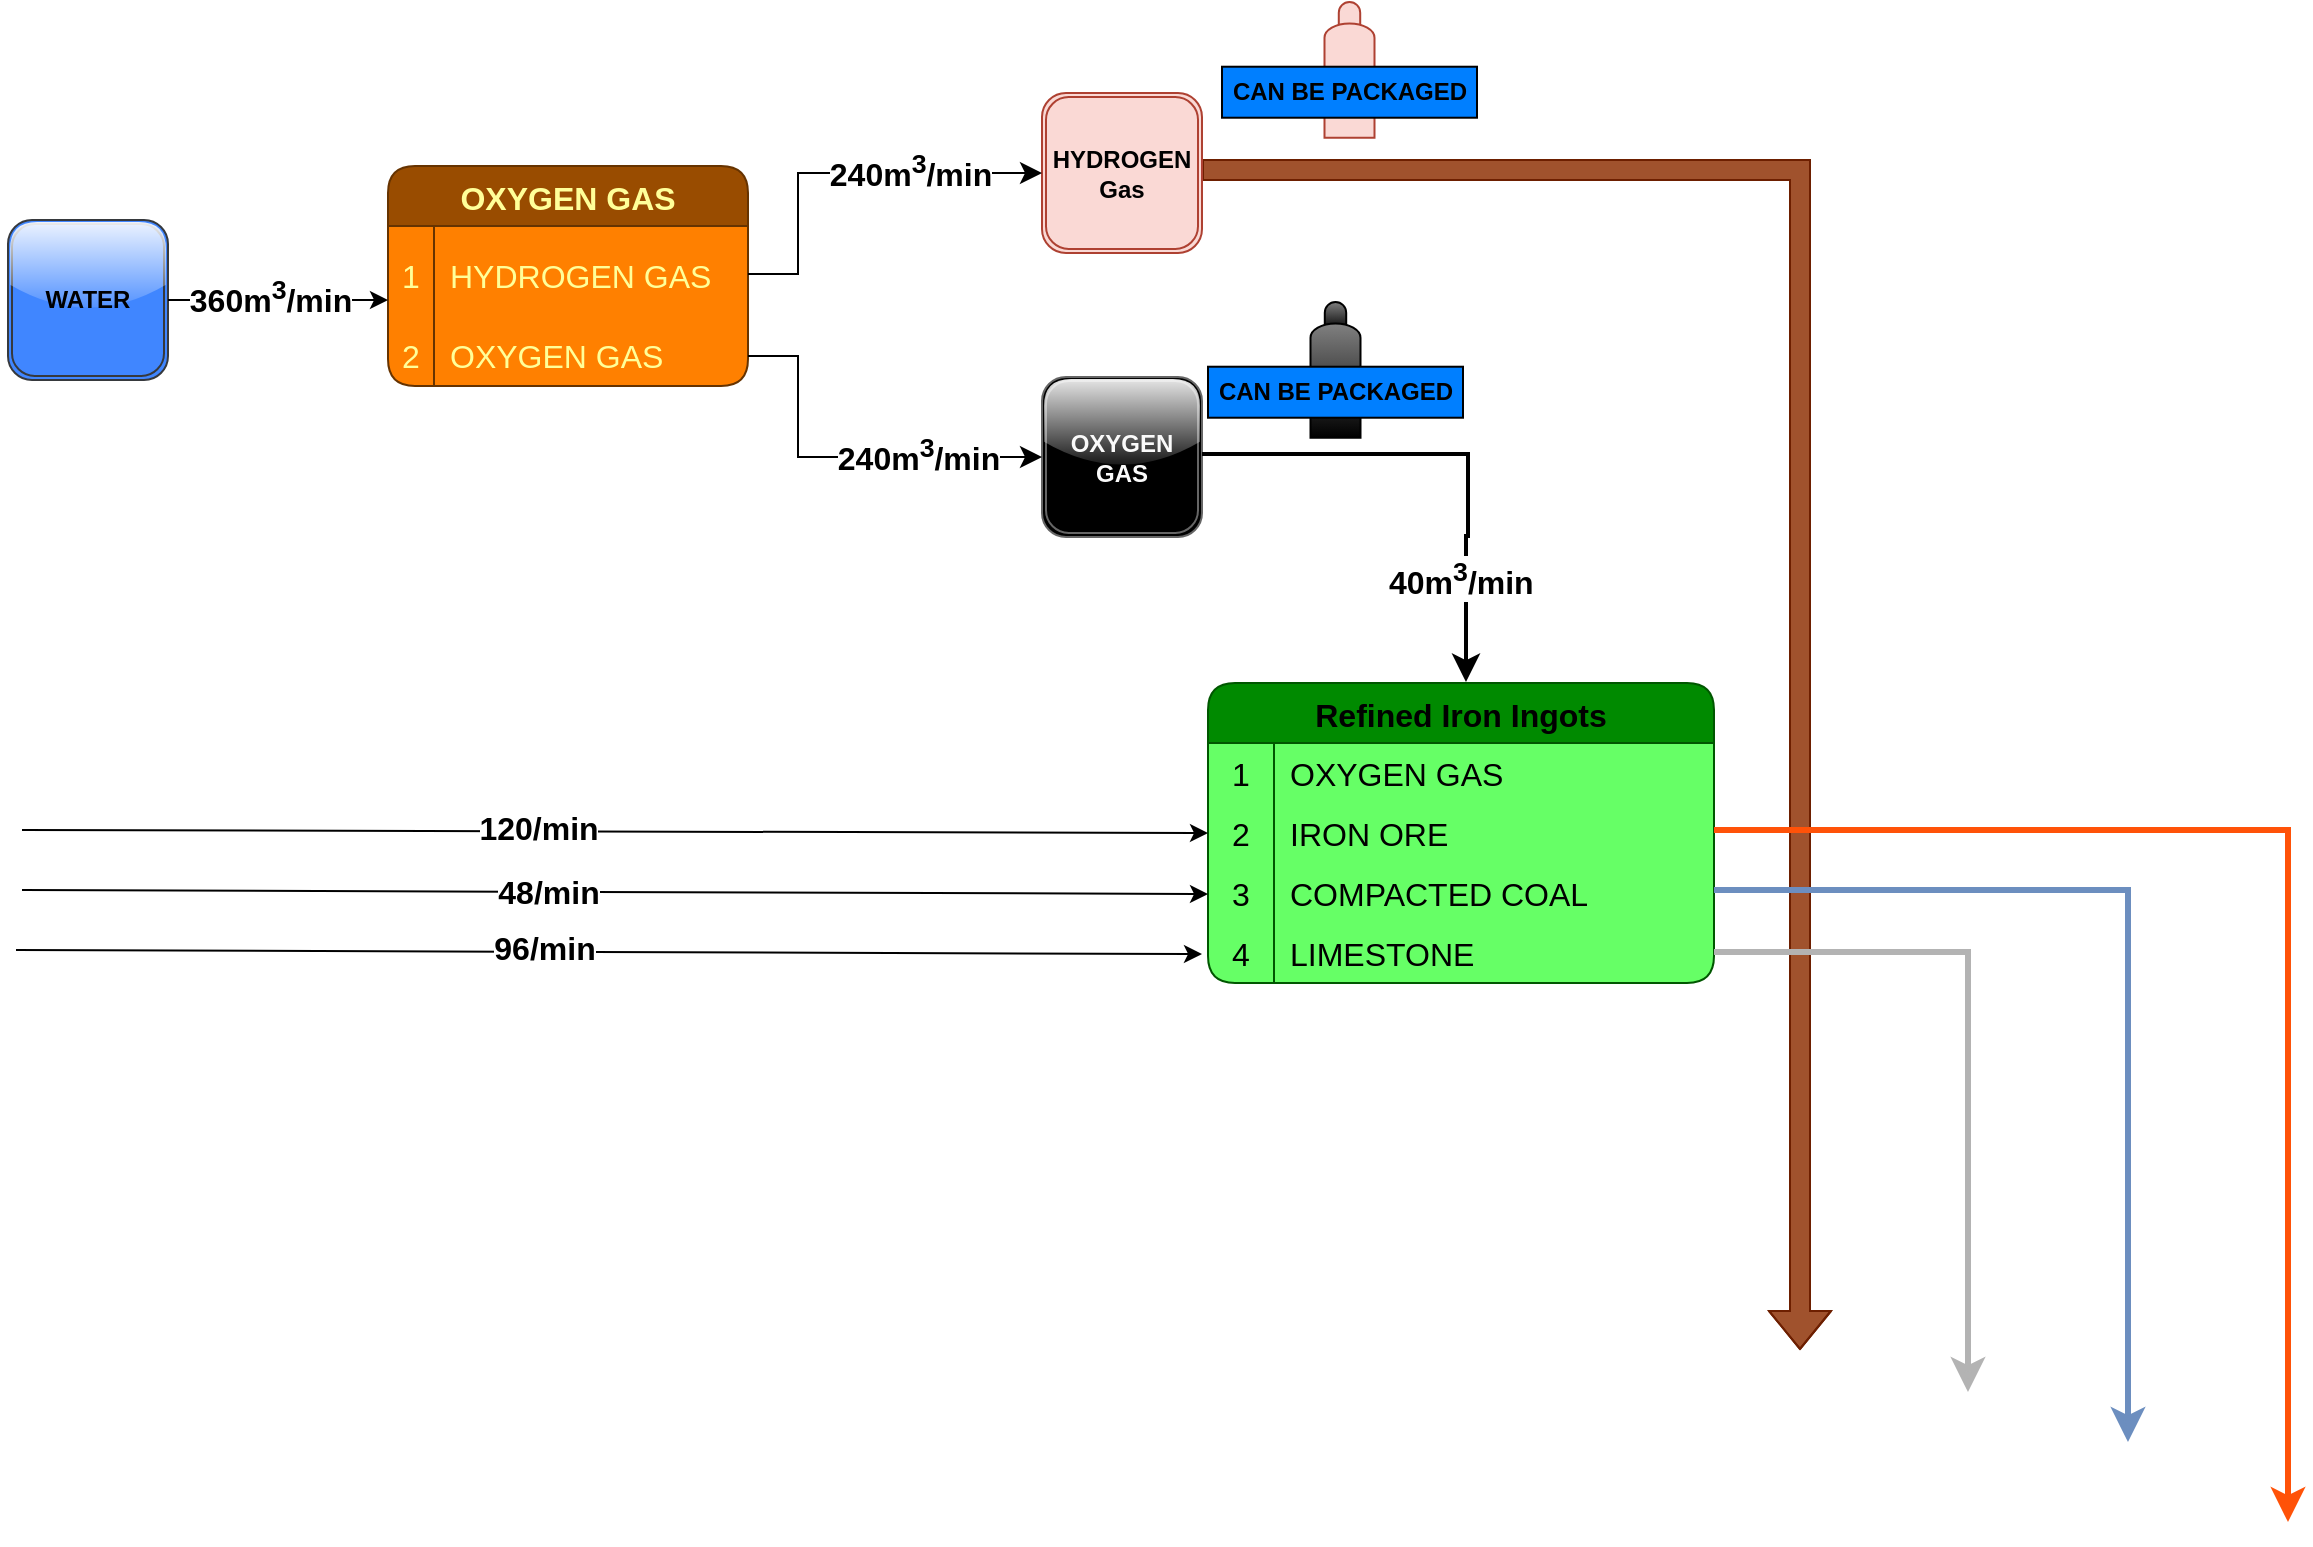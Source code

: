 <mxfile version="22.1.7" type="github">
  <diagram name="Page-1" id="c7558073-3199-34d8-9f00-42111426c3f3">
    <mxGraphModel dx="2634" dy="758" grid="1" gridSize="10" guides="1" tooltips="1" connect="1" arrows="1" fold="1" page="1" pageScale="1" pageWidth="1200" pageHeight="1920" background="none" math="0" shadow="0">
      <root>
        <mxCell id="0" />
        <mxCell id="1" parent="0" />
        <mxCell id="J3-S9KRi7zDtziuMteK2-191" value="" style="elbow=horizontal;endArrow=classic;html=1;rounded=0;shape=flexArrow;edgeStyle=orthogonalEdgeStyle;fillColor=#a0522d;strokeColor=#6D1F00;" edge="1" parent="1">
          <mxGeometry width="50" height="50" relative="1" as="geometry">
            <mxPoint x="-600" y="144" as="sourcePoint" />
            <mxPoint x="-301" y="734" as="targetPoint" />
            <Array as="points">
              <mxPoint x="-301" y="144" />
            </Array>
          </mxGeometry>
        </mxCell>
        <mxCell id="J3-S9KRi7zDtziuMteK2-100" value="&lt;b&gt;&lt;font style=&quot;font-size: 12px;&quot;&gt;WATER&lt;/font&gt;&lt;/b&gt;" style="shape=ext;double=1;whiteSpace=wrap;html=1;aspect=fixed;fillColor=#4086FF;strokeColor=#36393d;rounded=1;glass=1;" vertex="1" parent="1">
          <mxGeometry x="-1197" y="169" width="80" height="80" as="geometry" />
        </mxCell>
        <mxCell id="J3-S9KRi7zDtziuMteK2-111" value="OXYGEN GAS" style="shape=table;startSize=30;container=1;collapsible=0;childLayout=tableLayout;fixedRows=1;rowLines=0;fontStyle=1;strokeColor=#663300;fontSize=16;rounded=1;fillColor=#994C00;fontColor=#FFFF99;swimlaneFillColor=#FF8000;shadow=0;perimeterSpacing=0;" vertex="1" parent="1">
          <mxGeometry x="-1007" y="142" width="180" height="110" as="geometry" />
        </mxCell>
        <mxCell id="J3-S9KRi7zDtziuMteK2-112" value="" style="shape=tableRow;horizontal=0;startSize=0;swimlaneHead=0;swimlaneBody=0;top=0;left=0;bottom=0;right=0;collapsible=0;dropTarget=0;fillColor=none;points=[[0,0.5],[1,0.5]];portConstraint=eastwest;strokeColor=inherit;fontSize=16;rounded=0;" vertex="1" parent="J3-S9KRi7zDtziuMteK2-111">
          <mxGeometry y="30" width="180" height="50" as="geometry" />
        </mxCell>
        <mxCell id="J3-S9KRi7zDtziuMteK2-113" value="&lt;font color=&quot;#ffff99&quot;&gt;1&lt;/font&gt;" style="shape=partialRectangle;html=1;whiteSpace=wrap;connectable=0;fillColor=none;top=0;left=0;bottom=0;right=0;overflow=hidden;pointerEvents=1;strokeColor=inherit;fontSize=16;rounded=0;" vertex="1" parent="J3-S9KRi7zDtziuMteK2-112">
          <mxGeometry width="23" height="50" as="geometry">
            <mxRectangle width="23" height="50" as="alternateBounds" />
          </mxGeometry>
        </mxCell>
        <mxCell id="J3-S9KRi7zDtziuMteK2-114" value="&lt;font color=&quot;#ffff99&quot;&gt;HYDROGEN GAS&lt;/font&gt;" style="shape=partialRectangle;html=1;whiteSpace=wrap;connectable=0;fillColor=none;top=0;left=0;bottom=0;right=0;align=left;spacingLeft=6;overflow=hidden;strokeColor=inherit;fontSize=16;rounded=0;" vertex="1" parent="J3-S9KRi7zDtziuMteK2-112">
          <mxGeometry x="23" width="157" height="50" as="geometry">
            <mxRectangle width="157" height="50" as="alternateBounds" />
          </mxGeometry>
        </mxCell>
        <mxCell id="J3-S9KRi7zDtziuMteK2-118" value="" style="shape=tableRow;horizontal=0;startSize=0;swimlaneHead=0;swimlaneBody=0;top=0;left=0;bottom=0;right=0;collapsible=0;dropTarget=0;fillColor=none;points=[[0,0.5],[1,0.5]];portConstraint=eastwest;strokeColor=inherit;fontSize=16;rounded=0;" vertex="1" parent="J3-S9KRi7zDtziuMteK2-111">
          <mxGeometry y="80" width="180" height="30" as="geometry" />
        </mxCell>
        <mxCell id="J3-S9KRi7zDtziuMteK2-119" value="&lt;font color=&quot;#ffff99&quot;&gt;2&lt;/font&gt;" style="shape=partialRectangle;html=1;whiteSpace=wrap;connectable=0;fillColor=none;top=0;left=0;bottom=0;right=0;overflow=hidden;strokeColor=inherit;fontSize=16;rounded=0;" vertex="1" parent="J3-S9KRi7zDtziuMteK2-118">
          <mxGeometry width="23" height="30" as="geometry">
            <mxRectangle width="23" height="30" as="alternateBounds" />
          </mxGeometry>
        </mxCell>
        <mxCell id="J3-S9KRi7zDtziuMteK2-120" value="&lt;font color=&quot;#ffff99&quot;&gt;OXYGEN GAS&lt;/font&gt;" style="shape=partialRectangle;html=1;whiteSpace=wrap;connectable=0;fillColor=none;top=0;left=0;bottom=0;right=0;align=left;spacingLeft=6;overflow=hidden;strokeColor=inherit;fontSize=16;rounded=0;" vertex="1" parent="J3-S9KRi7zDtziuMteK2-118">
          <mxGeometry x="23" width="157" height="30" as="geometry">
            <mxRectangle width="157" height="30" as="alternateBounds" />
          </mxGeometry>
        </mxCell>
        <mxCell id="J3-S9KRi7zDtziuMteK2-149" value="Refined Iron Ingots" style="shape=table;startSize=30;container=1;collapsible=0;childLayout=tableLayout;fixedRows=1;rowLines=0;fontStyle=1;strokeColor=#005700;fontSize=16;rounded=1;fillColor=#008a00;fontColor=#000000;fillStyle=auto;backgroundOutline=0;gradientColor=none;swimlaneFillColor=#66FF66;" vertex="1" parent="1">
          <mxGeometry x="-597" y="400.5" width="253" height="150" as="geometry" />
        </mxCell>
        <mxCell id="J3-S9KRi7zDtziuMteK2-150" value="" style="shape=tableRow;horizontal=0;startSize=0;swimlaneHead=0;swimlaneBody=0;top=0;left=0;bottom=0;right=0;collapsible=0;dropTarget=0;fillColor=none;points=[[0,0.5],[1,0.5]];portConstraint=eastwest;strokeColor=inherit;fontSize=16;rounded=0;" vertex="1" parent="J3-S9KRi7zDtziuMteK2-149">
          <mxGeometry y="30" width="253" height="30" as="geometry" />
        </mxCell>
        <mxCell id="J3-S9KRi7zDtziuMteK2-151" value="1" style="shape=partialRectangle;html=1;whiteSpace=wrap;connectable=0;fillColor=none;top=0;left=0;bottom=0;right=0;overflow=hidden;pointerEvents=1;strokeColor=inherit;fontSize=16;rounded=0;" vertex="1" parent="J3-S9KRi7zDtziuMteK2-150">
          <mxGeometry width="33" height="30" as="geometry">
            <mxRectangle width="33" height="30" as="alternateBounds" />
          </mxGeometry>
        </mxCell>
        <mxCell id="J3-S9KRi7zDtziuMteK2-152" value="OXYGEN GAS&lt;span style=&quot;white-space: pre;&quot;&gt;&#x9;&lt;/span&gt;" style="shape=partialRectangle;html=1;whiteSpace=wrap;connectable=0;fillColor=none;top=0;left=0;bottom=0;right=0;align=left;spacingLeft=6;overflow=hidden;strokeColor=inherit;fontSize=16;rounded=0;" vertex="1" parent="J3-S9KRi7zDtziuMteK2-150">
          <mxGeometry x="33" width="220" height="30" as="geometry">
            <mxRectangle width="220" height="30" as="alternateBounds" />
          </mxGeometry>
        </mxCell>
        <mxCell id="J3-S9KRi7zDtziuMteK2-153" value="" style="shape=tableRow;horizontal=0;startSize=0;swimlaneHead=0;swimlaneBody=0;top=0;left=0;bottom=0;right=0;collapsible=0;dropTarget=0;fillColor=none;points=[[0,0.5],[1,0.5]];portConstraint=eastwest;strokeColor=inherit;fontSize=16;rounded=0;" vertex="1" parent="J3-S9KRi7zDtziuMteK2-149">
          <mxGeometry y="60" width="253" height="30" as="geometry" />
        </mxCell>
        <mxCell id="J3-S9KRi7zDtziuMteK2-154" value="2" style="shape=partialRectangle;html=1;whiteSpace=wrap;connectable=0;fillColor=none;top=0;left=0;bottom=0;right=0;overflow=hidden;strokeColor=inherit;fontSize=16;rounded=0;" vertex="1" parent="J3-S9KRi7zDtziuMteK2-153">
          <mxGeometry width="33" height="30" as="geometry">
            <mxRectangle width="33" height="30" as="alternateBounds" />
          </mxGeometry>
        </mxCell>
        <mxCell id="J3-S9KRi7zDtziuMteK2-155" value="IRON ORE" style="shape=partialRectangle;html=1;whiteSpace=wrap;connectable=0;fillColor=none;top=0;left=0;bottom=0;right=0;align=left;spacingLeft=6;overflow=hidden;strokeColor=inherit;fontSize=16;rounded=0;" vertex="1" parent="J3-S9KRi7zDtziuMteK2-153">
          <mxGeometry x="33" width="220" height="30" as="geometry">
            <mxRectangle width="220" height="30" as="alternateBounds" />
          </mxGeometry>
        </mxCell>
        <mxCell id="J3-S9KRi7zDtziuMteK2-156" value="" style="shape=tableRow;horizontal=0;startSize=0;swimlaneHead=0;swimlaneBody=0;top=0;left=0;bottom=0;right=0;collapsible=0;dropTarget=0;fillColor=none;points=[[0,0.5],[1,0.5]];portConstraint=eastwest;strokeColor=inherit;fontSize=16;rounded=0;" vertex="1" parent="J3-S9KRi7zDtziuMteK2-149">
          <mxGeometry y="90" width="253" height="30" as="geometry" />
        </mxCell>
        <mxCell id="J3-S9KRi7zDtziuMteK2-157" value="3" style="shape=partialRectangle;html=1;whiteSpace=wrap;connectable=0;fillColor=none;top=0;left=0;bottom=0;right=0;overflow=hidden;strokeColor=inherit;fontSize=16;rounded=0;" vertex="1" parent="J3-S9KRi7zDtziuMteK2-156">
          <mxGeometry width="33" height="30" as="geometry">
            <mxRectangle width="33" height="30" as="alternateBounds" />
          </mxGeometry>
        </mxCell>
        <mxCell id="J3-S9KRi7zDtziuMteK2-158" value="COMPACTED COAL" style="shape=partialRectangle;html=1;whiteSpace=wrap;connectable=0;fillColor=none;top=0;left=0;bottom=0;right=0;align=left;spacingLeft=6;overflow=hidden;strokeColor=inherit;fontSize=16;rounded=0;" vertex="1" parent="J3-S9KRi7zDtziuMteK2-156">
          <mxGeometry x="33" width="220" height="30" as="geometry">
            <mxRectangle width="220" height="30" as="alternateBounds" />
          </mxGeometry>
        </mxCell>
        <mxCell id="J3-S9KRi7zDtziuMteK2-159" style="shape=tableRow;horizontal=0;startSize=0;swimlaneHead=0;swimlaneBody=0;top=0;left=0;bottom=0;right=0;collapsible=0;dropTarget=0;fillColor=none;points=[[0,0.5],[1,0.5]];portConstraint=eastwest;strokeColor=inherit;fontSize=16;rounded=0;" vertex="1" parent="J3-S9KRi7zDtziuMteK2-149">
          <mxGeometry y="120" width="253" height="30" as="geometry" />
        </mxCell>
        <mxCell id="J3-S9KRi7zDtziuMteK2-160" value="4" style="shape=partialRectangle;html=1;whiteSpace=wrap;connectable=0;fillColor=none;top=0;left=0;bottom=0;right=0;overflow=hidden;strokeColor=inherit;fontSize=16;rounded=0;" vertex="1" parent="J3-S9KRi7zDtziuMteK2-159">
          <mxGeometry width="33" height="30" as="geometry">
            <mxRectangle width="33" height="30" as="alternateBounds" />
          </mxGeometry>
        </mxCell>
        <mxCell id="J3-S9KRi7zDtziuMteK2-161" value="LIMESTONE" style="shape=partialRectangle;html=1;whiteSpace=wrap;connectable=0;fillColor=none;top=0;left=0;bottom=0;right=0;align=left;spacingLeft=6;overflow=hidden;strokeColor=inherit;fontSize=16;rounded=0;" vertex="1" parent="J3-S9KRi7zDtziuMteK2-159">
          <mxGeometry x="33" width="220" height="30" as="geometry">
            <mxRectangle width="220" height="30" as="alternateBounds" />
          </mxGeometry>
        </mxCell>
        <mxCell id="J3-S9KRi7zDtziuMteK2-163" value="&lt;font color=&quot;#fafafa&quot;&gt;&lt;b&gt;OXYGEN&lt;br&gt;GAS&lt;/b&gt;&lt;br&gt;&lt;/font&gt;" style="shape=ext;double=1;rounded=1;whiteSpace=wrap;html=1;fillColor=#000000;strokeColor=#666666;fontColor=#333333;glass=1;" vertex="1" parent="1">
          <mxGeometry x="-680" y="247.5" width="80" height="80" as="geometry" />
        </mxCell>
        <mxCell id="J3-S9KRi7zDtziuMteK2-164" value="&lt;b style=&quot;&quot;&gt;HYDROGEN&lt;br&gt;Gas&lt;/b&gt;" style="shape=ext;double=1;rounded=1;whiteSpace=wrap;html=1;fillColor=#fad9d5;strokeColor=#ae4132;glass=0;shadow=0;" vertex="1" parent="1">
          <mxGeometry x="-680" y="105.5" width="80" height="80" as="geometry" />
        </mxCell>
        <mxCell id="J3-S9KRi7zDtziuMteK2-174" value="" style="endArrow=classic;html=1;exitX=1;exitY=0.5;exitDx=0;exitDy=0;" edge="1" parent="1" source="J3-S9KRi7zDtziuMteK2-100">
          <mxGeometry relative="1" as="geometry">
            <mxPoint x="-1107" y="208.74" as="sourcePoint" />
            <mxPoint x="-1007" y="209" as="targetPoint" />
          </mxGeometry>
        </mxCell>
        <mxCell id="J3-S9KRi7zDtziuMteK2-175" value="&lt;b style=&quot;font-size: 16px;&quot;&gt;360m&lt;sup&gt;3&lt;/sup&gt;/min&lt;/b&gt;" style="edgeLabel;resizable=0;html=1;align=center;verticalAlign=middle;" connectable="0" vertex="1" parent="J3-S9KRi7zDtziuMteK2-174">
          <mxGeometry relative="1" as="geometry">
            <mxPoint x="-4" y="-2" as="offset" />
          </mxGeometry>
        </mxCell>
        <mxCell id="J3-S9KRi7zDtziuMteK2-176" value="" style="edgeStyle=elbowEdgeStyle;elbow=horizontal;endArrow=classic;html=1;curved=0;rounded=0;endSize=8;startSize=8;entryX=0;entryY=0.5;entryDx=0;entryDy=0;" edge="1" parent="1" target="J3-S9KRi7zDtziuMteK2-164">
          <mxGeometry width="50" height="50" relative="1" as="geometry">
            <mxPoint x="-827" y="196" as="sourcePoint" />
            <mxPoint x="-740" y="146" as="targetPoint" />
            <Array as="points">
              <mxPoint x="-802" y="196" />
            </Array>
          </mxGeometry>
        </mxCell>
        <mxCell id="J3-S9KRi7zDtziuMteK2-212" value="&lt;b style=&quot;font-size: 16px;&quot;&gt;240m&lt;sup style=&quot;&quot;&gt;3&lt;/sup&gt;/min&lt;/b&gt;" style="edgeLabel;html=1;align=center;verticalAlign=middle;resizable=0;points=[];" vertex="1" connectable="0" parent="J3-S9KRi7zDtziuMteK2-176">
          <mxGeometry x="0.426" y="-2" relative="1" as="geometry">
            <mxPoint x="-10" y="-4" as="offset" />
          </mxGeometry>
        </mxCell>
        <mxCell id="J3-S9KRi7zDtziuMteK2-178" value="" style="edgeStyle=elbowEdgeStyle;elbow=horizontal;endArrow=classic;html=1;curved=0;rounded=0;endSize=8;startSize=8;entryX=0;entryY=0.5;entryDx=0;entryDy=0;" edge="1" parent="1" target="J3-S9KRi7zDtziuMteK2-163">
          <mxGeometry width="50" height="50" relative="1" as="geometry">
            <mxPoint x="-827" y="237" as="sourcePoint" />
            <mxPoint x="-740" y="287" as="targetPoint" />
            <Array as="points">
              <mxPoint x="-802" y="237" />
            </Array>
          </mxGeometry>
        </mxCell>
        <mxCell id="J3-S9KRi7zDtziuMteK2-213" value="&lt;b style=&quot;font-size: 16px;&quot;&gt;240m&lt;sup&gt;3&lt;/sup&gt;/min&lt;/b&gt;" style="edgeLabel;html=1;align=center;verticalAlign=middle;resizable=0;points=[];" vertex="1" connectable="0" parent="J3-S9KRi7zDtziuMteK2-178">
          <mxGeometry x="0.46" relative="1" as="geometry">
            <mxPoint x="-9" y="-2" as="offset" />
          </mxGeometry>
        </mxCell>
        <mxCell id="J3-S9KRi7zDtziuMteK2-180" value="" style="edgeStyle=segmentEdgeStyle;endArrow=classic;html=1;curved=0;rounded=0;endSize=8;startSize=8;strokeWidth=3;strokeColor=#FF5208;fillColor=#008a00;" edge="1" parent="1">
          <mxGeometry width="50" height="50" relative="1" as="geometry">
            <mxPoint x="-344" y="474" as="sourcePoint" />
            <mxPoint x="-57" y="820" as="targetPoint" />
            <Array as="points">
              <mxPoint x="-57" y="474" />
              <mxPoint x="-57" y="770" />
            </Array>
          </mxGeometry>
        </mxCell>
        <mxCell id="J3-S9KRi7zDtziuMteK2-181" value="" style="edgeStyle=segmentEdgeStyle;endArrow=classic;html=1;curved=0;rounded=0;endSize=8;startSize=8;strokeWidth=3;fillColor=#dae8fc;gradientColor=#7ea6e0;strokeColor=#6c8ebf;" edge="1" parent="1">
          <mxGeometry width="50" height="50" relative="1" as="geometry">
            <mxPoint x="-344" y="504" as="sourcePoint" />
            <mxPoint x="-137" y="780" as="targetPoint" />
            <Array as="points">
              <mxPoint x="-137" y="504" />
            </Array>
          </mxGeometry>
        </mxCell>
        <mxCell id="J3-S9KRi7zDtziuMteK2-182" value="" style="edgeStyle=segmentEdgeStyle;endArrow=classic;html=1;curved=0;rounded=0;endSize=8;startSize=8;strokeWidth=3;strokeColor=#B3B3B3;" edge="1" parent="1">
          <mxGeometry width="50" height="50" relative="1" as="geometry">
            <mxPoint x="-344" y="535" as="sourcePoint" />
            <mxPoint x="-217" y="755" as="targetPoint" />
            <Array as="points">
              <mxPoint x="-217" y="535" />
            </Array>
          </mxGeometry>
        </mxCell>
        <mxCell id="J3-S9KRi7zDtziuMteK2-186" value="" style="edgeStyle=segmentEdgeStyle;endArrow=classic;html=1;curved=0;rounded=0;endSize=8;startSize=8;strokeWidth=2;" edge="1" parent="1">
          <mxGeometry width="50" height="50" relative="1" as="geometry">
            <mxPoint x="-600" y="286" as="sourcePoint" />
            <mxPoint x="-468" y="400" as="targetPoint" />
            <Array as="points">
              <mxPoint x="-467" y="286" />
              <mxPoint x="-467" y="327" />
              <mxPoint x="-468" y="327" />
            </Array>
          </mxGeometry>
        </mxCell>
        <mxCell id="J3-S9KRi7zDtziuMteK2-211" value="&lt;b style=&quot;font-size: 16px;&quot;&gt;40m&lt;sup&gt;3&lt;/sup&gt;/min&lt;sup&gt;&amp;nbsp;&lt;/sup&gt;&lt;/b&gt;" style="edgeLabel;html=1;align=center;verticalAlign=middle;resizable=0;points=[];" vertex="1" connectable="0" parent="J3-S9KRi7zDtziuMteK2-186">
          <mxGeometry x="0.581" y="-1" relative="1" as="geometry">
            <mxPoint as="offset" />
          </mxGeometry>
        </mxCell>
        <mxCell id="J3-S9KRi7zDtziuMteK2-187" value="" style="endArrow=classic;html=1;entryX=0;entryY=0.5;entryDx=0;entryDy=0;" edge="1" parent="1" target="J3-S9KRi7zDtziuMteK2-153">
          <mxGeometry width="50" height="50" relative="1" as="geometry">
            <mxPoint x="-1190" y="474" as="sourcePoint" />
            <mxPoint x="-940" y="434" as="targetPoint" />
          </mxGeometry>
        </mxCell>
        <mxCell id="J3-S9KRi7zDtziuMteK2-208" value="&lt;b&gt;&lt;font style=&quot;font-size: 16px;&quot;&gt;120/min&lt;/font&gt;&lt;/b&gt;" style="edgeLabel;html=1;align=center;verticalAlign=middle;resizable=0;points=[];" vertex="1" connectable="0" parent="J3-S9KRi7zDtziuMteK2-187">
          <mxGeometry x="-0.131" y="2" relative="1" as="geometry">
            <mxPoint as="offset" />
          </mxGeometry>
        </mxCell>
        <mxCell id="J3-S9KRi7zDtziuMteK2-188" value="" style="endArrow=classic;html=1;entryX=0;entryY=0.5;entryDx=0;entryDy=0;" edge="1" parent="1">
          <mxGeometry width="50" height="50" relative="1" as="geometry">
            <mxPoint x="-1190" y="504" as="sourcePoint" />
            <mxPoint x="-597" y="506" as="targetPoint" />
          </mxGeometry>
        </mxCell>
        <mxCell id="J3-S9KRi7zDtziuMteK2-209" value="&lt;b&gt;&lt;font style=&quot;font-size: 16px;&quot;&gt;48/min&lt;/font&gt;&lt;/b&gt;" style="edgeLabel;html=1;align=center;verticalAlign=middle;resizable=0;points=[];" vertex="1" connectable="0" parent="J3-S9KRi7zDtziuMteK2-188">
          <mxGeometry x="-0.139" relative="1" as="geometry">
            <mxPoint x="7" as="offset" />
          </mxGeometry>
        </mxCell>
        <mxCell id="J3-S9KRi7zDtziuMteK2-189" value="" style="endArrow=classic;html=1;entryX=0;entryY=0.5;entryDx=0;entryDy=0;" edge="1" parent="1">
          <mxGeometry width="50" height="50" relative="1" as="geometry">
            <mxPoint x="-1193" y="534" as="sourcePoint" />
            <mxPoint x="-600" y="536" as="targetPoint" />
          </mxGeometry>
        </mxCell>
        <mxCell id="J3-S9KRi7zDtziuMteK2-210" value="&lt;b&gt;&lt;font style=&quot;font-size: 16px;&quot;&gt;96/min&lt;/font&gt;&lt;/b&gt;" style="edgeLabel;html=1;align=center;verticalAlign=middle;resizable=0;points=[];" vertex="1" connectable="0" parent="J3-S9KRi7zDtziuMteK2-189">
          <mxGeometry x="-0.133" y="2" relative="1" as="geometry">
            <mxPoint x="7" as="offset" />
          </mxGeometry>
        </mxCell>
        <mxCell id="J3-S9KRi7zDtziuMteK2-206" value="" style="shape=mxgraph.pid.vessels.gas_bottle;html=1;pointerEvents=1;align=center;verticalLabelPosition=bottom;verticalAlign=top;dashed=0;fillColor=#808080;strokeColor=#000000;gradientColor=default;" vertex="1" parent="1">
          <mxGeometry x="-545.75" y="210" width="25" height="67.86" as="geometry" />
        </mxCell>
        <mxCell id="J3-S9KRi7zDtziuMteK2-207" value="" style="shape=mxgraph.pid.vessels.gas_bottle;html=1;pointerEvents=1;align=center;verticalLabelPosition=bottom;verticalAlign=top;dashed=0;fillColor=#fad9d5;strokeColor=#ae4132;" vertex="1" parent="1">
          <mxGeometry x="-538.75" y="60" width="25" height="67.86" as="geometry" />
        </mxCell>
        <mxCell id="J3-S9KRi7zDtziuMteK2-221" value="&lt;p style=&quot;line-height: 100%;&quot;&gt;&lt;font size=&quot;1&quot; style=&quot;&quot;&gt;&lt;b style=&quot;font-size: 12px;&quot;&gt;CAN BE PACKAGED&lt;/b&gt;&lt;/font&gt;&lt;/p&gt;" style="text;html=1;align=center;verticalAlign=middle;whiteSpace=wrap;rounded=0;fillColor=#007FFF;strokeColor=#000000;" vertex="1" parent="1">
          <mxGeometry x="-590" y="92.36" width="127.5" height="25.5" as="geometry" />
        </mxCell>
        <mxCell id="J3-S9KRi7zDtziuMteK2-222" value="&lt;p style=&quot;line-height: 100%;&quot;&gt;&lt;font size=&quot;1&quot; style=&quot;&quot;&gt;&lt;b style=&quot;font-size: 12px;&quot;&gt;CAN BE PACKAGED&lt;/b&gt;&lt;/font&gt;&lt;/p&gt;" style="text;html=1;align=center;verticalAlign=middle;whiteSpace=wrap;rounded=0;fillColor=#007FFF;strokeColor=#000000;" vertex="1" parent="1">
          <mxGeometry x="-597" y="242.36" width="127.5" height="25.5" as="geometry" />
        </mxCell>
      </root>
    </mxGraphModel>
  </diagram>
</mxfile>
